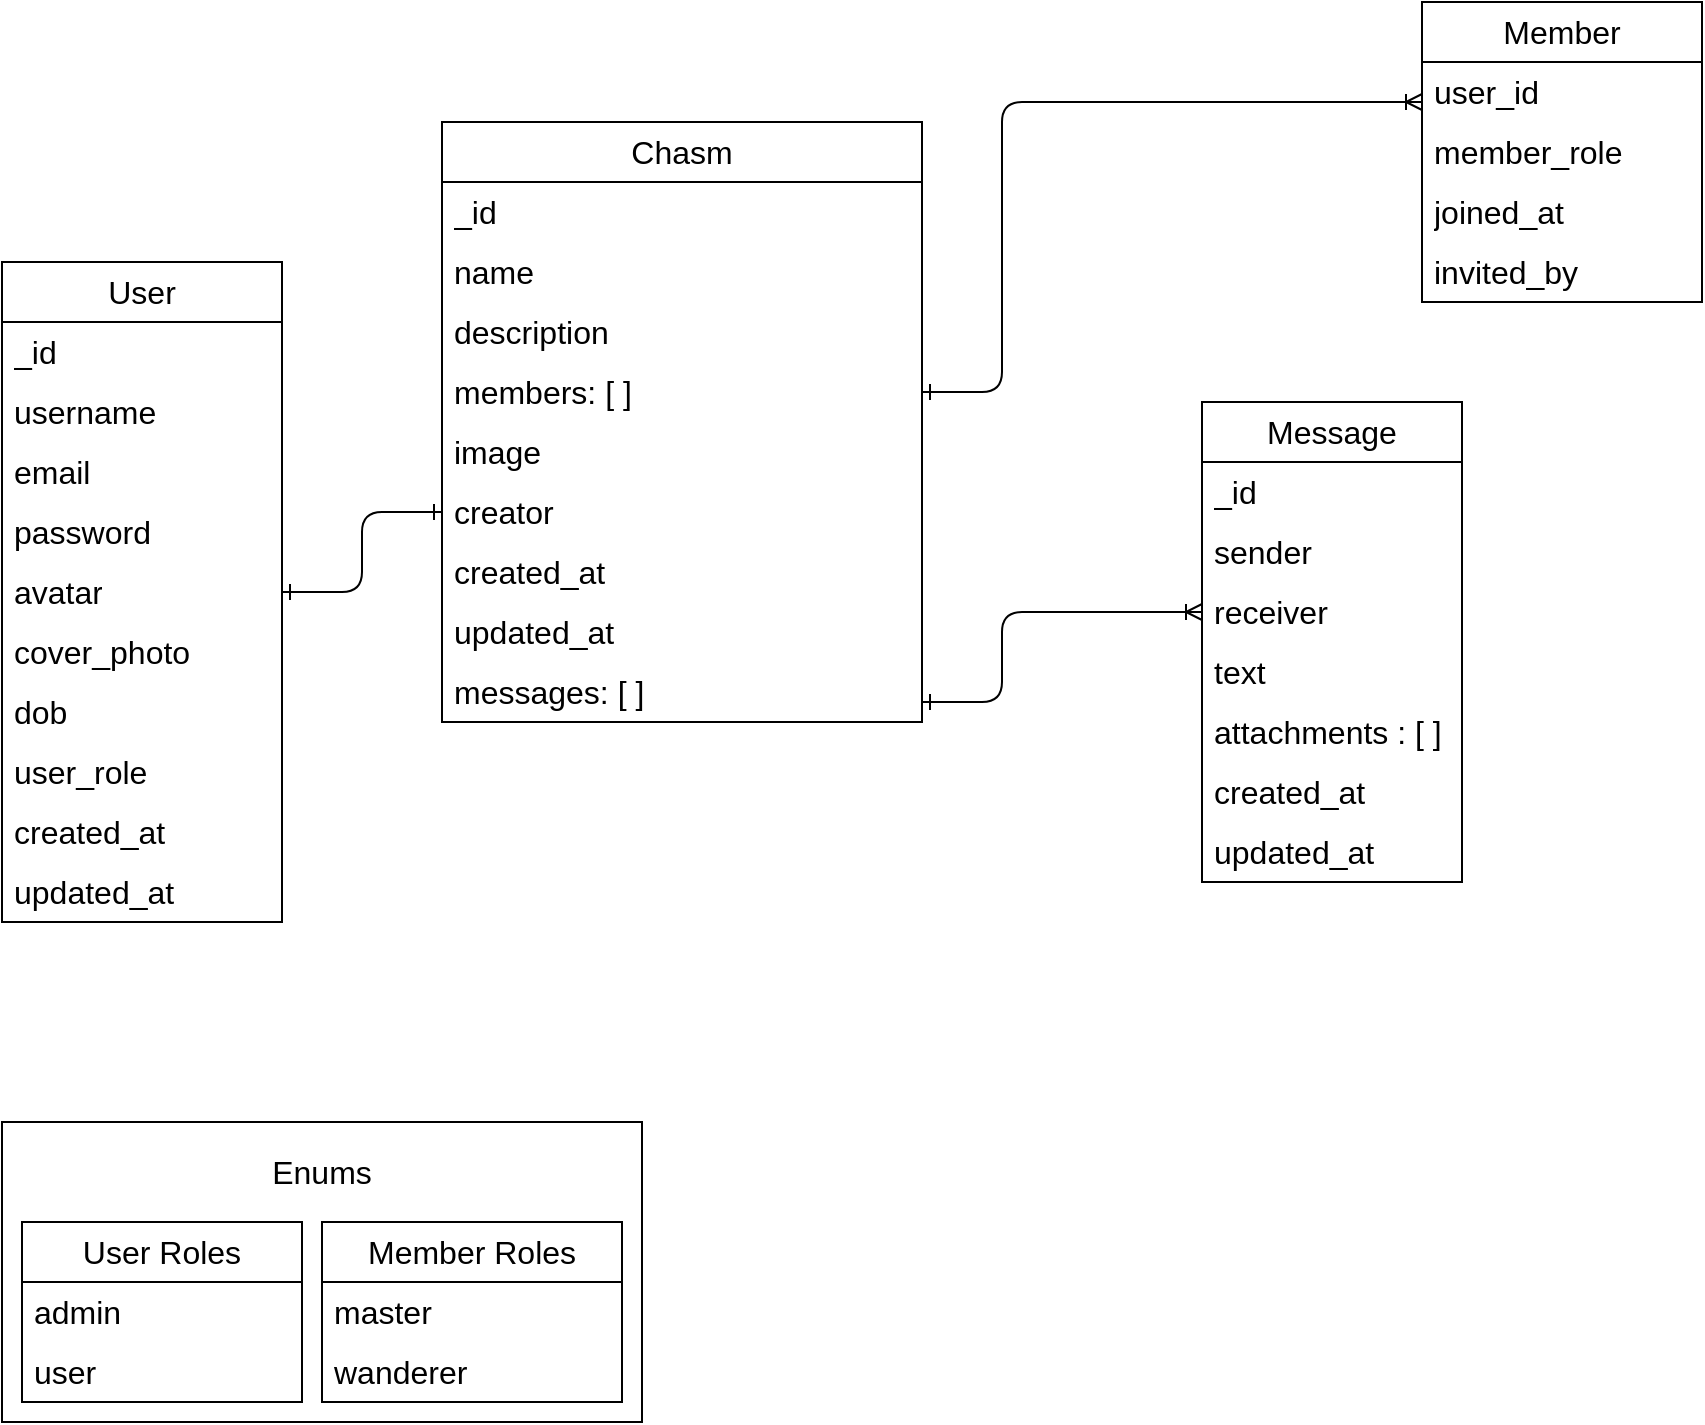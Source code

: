 <mxfile>
    <diagram id="PRSHGD-ktHSKCsaDY_uj" name="Page-1">
        <mxGraphModel dx="1122" dy="779" grid="1" gridSize="10" guides="1" tooltips="1" connect="1" arrows="1" fold="1" page="1" pageScale="1" pageWidth="850" pageHeight="1100" math="0" shadow="0">
            <root>
                <mxCell id="0"/>
                <mxCell id="1" parent="0"/>
                <mxCell id="84" style="html=1;fontSize=16;fontColor=default;startArrow=ERone;startFill=0;endArrow=ERone;endFill=0;elbow=vertical;edgeStyle=orthogonalEdgeStyle;" parent="1" source="5" target="76" edge="1">
                    <mxGeometry relative="1" as="geometry"/>
                </mxCell>
                <mxCell id="5" value="User" style="swimlane;fontStyle=0;childLayout=stackLayout;horizontal=1;startSize=30;horizontalStack=0;resizeParent=1;resizeParentMax=0;resizeLast=0;collapsible=1;marginBottom=0;whiteSpace=wrap;html=1;fontSize=16;swimlaneLine=1;" parent="1" vertex="1">
                    <mxGeometry x="20" y="190" width="140" height="330" as="geometry">
                        <mxRectangle x="540" y="150" width="80" height="40" as="alternateBounds"/>
                    </mxGeometry>
                </mxCell>
                <mxCell id="6" value="_id" style="text;strokeColor=none;fillColor=none;align=left;verticalAlign=middle;spacingLeft=4;spacingRight=4;overflow=hidden;points=[[0,0.5],[1,0.5]];portConstraint=eastwest;rotatable=0;whiteSpace=wrap;html=1;fontSize=16;" parent="5" vertex="1">
                    <mxGeometry y="30" width="140" height="30" as="geometry"/>
                </mxCell>
                <mxCell id="25" value="username" style="text;strokeColor=none;fillColor=none;align=left;verticalAlign=middle;spacingLeft=4;spacingRight=4;overflow=hidden;points=[[0,0.5],[1,0.5]];portConstraint=eastwest;rotatable=0;whiteSpace=wrap;html=1;fontSize=16;" parent="5" vertex="1">
                    <mxGeometry y="60" width="140" height="30" as="geometry"/>
                </mxCell>
                <mxCell id="7" value="email" style="text;strokeColor=none;fillColor=none;align=left;verticalAlign=middle;spacingLeft=4;spacingRight=4;overflow=hidden;points=[[0,0.5],[1,0.5]];portConstraint=eastwest;rotatable=0;whiteSpace=wrap;html=1;fontSize=16;" parent="5" vertex="1">
                    <mxGeometry y="90" width="140" height="30" as="geometry"/>
                </mxCell>
                <mxCell id="8" value="password" style="text;strokeColor=none;fillColor=none;align=left;verticalAlign=middle;spacingLeft=4;spacingRight=4;overflow=hidden;points=[[0,0.5],[1,0.5]];portConstraint=eastwest;rotatable=0;whiteSpace=wrap;html=1;fontSize=16;" parent="5" vertex="1">
                    <mxGeometry y="120" width="140" height="30" as="geometry"/>
                </mxCell>
                <mxCell id="11" value="avatar" style="text;strokeColor=none;fillColor=none;align=left;verticalAlign=middle;spacingLeft=4;spacingRight=4;overflow=hidden;points=[[0,0.5],[1,0.5]];portConstraint=eastwest;rotatable=0;whiteSpace=wrap;html=1;fontSize=16;" parent="5" vertex="1">
                    <mxGeometry y="150" width="140" height="30" as="geometry"/>
                </mxCell>
                <mxCell id="31" value="cover_photo" style="text;strokeColor=none;fillColor=none;align=left;verticalAlign=middle;spacingLeft=4;spacingRight=4;overflow=hidden;points=[[0,0.5],[1,0.5]];portConstraint=eastwest;rotatable=0;whiteSpace=wrap;html=1;fontSize=16;" parent="5" vertex="1">
                    <mxGeometry y="180" width="140" height="30" as="geometry"/>
                </mxCell>
                <mxCell id="32" value="dob" style="text;strokeColor=none;fillColor=none;align=left;verticalAlign=middle;spacingLeft=4;spacingRight=4;overflow=hidden;points=[[0,0.5],[1,0.5]];portConstraint=eastwest;rotatable=0;whiteSpace=wrap;html=1;fontSize=16;" parent="5" vertex="1">
                    <mxGeometry y="210" width="140" height="30" as="geometry"/>
                </mxCell>
                <mxCell id="53" value="user_role" style="text;strokeColor=none;fillColor=none;align=left;verticalAlign=middle;spacingLeft=4;spacingRight=4;overflow=hidden;points=[[0,0.5],[1,0.5]];portConstraint=eastwest;rotatable=0;whiteSpace=wrap;html=1;fontSize=16;" parent="5" vertex="1">
                    <mxGeometry y="240" width="140" height="30" as="geometry"/>
                </mxCell>
                <mxCell id="95" value="created_at" style="text;strokeColor=none;fillColor=none;align=left;verticalAlign=middle;spacingLeft=4;spacingRight=4;overflow=hidden;points=[[0,0.5],[1,0.5]];portConstraint=eastwest;rotatable=0;whiteSpace=wrap;html=1;fontSize=16;" parent="5" vertex="1">
                    <mxGeometry y="270" width="140" height="30" as="geometry"/>
                </mxCell>
                <mxCell id="96" value="updated_at" style="text;strokeColor=none;fillColor=none;align=left;verticalAlign=middle;spacingLeft=4;spacingRight=4;overflow=hidden;points=[[0,0.5],[1,0.5]];portConstraint=eastwest;rotatable=0;whiteSpace=wrap;html=1;fontSize=16;" parent="5" vertex="1">
                    <mxGeometry y="300" width="140" height="30" as="geometry"/>
                </mxCell>
                <mxCell id="27" value="Chasm" style="swimlane;fontStyle=0;childLayout=stackLayout;horizontal=1;startSize=30;horizontalStack=0;resizeParent=1;resizeParentMax=0;resizeLast=0;collapsible=1;marginBottom=0;whiteSpace=wrap;html=1;fontSize=16;" parent="1" vertex="1">
                    <mxGeometry x="240" y="120" width="240" height="300" as="geometry"/>
                </mxCell>
                <mxCell id="28" value="_id" style="text;strokeColor=none;fillColor=none;align=left;verticalAlign=middle;spacingLeft=4;spacingRight=4;overflow=hidden;points=[[0,0.5],[1,0.5]];portConstraint=eastwest;rotatable=0;whiteSpace=wrap;html=1;fontSize=16;" parent="27" vertex="1">
                    <mxGeometry y="30" width="240" height="30" as="geometry"/>
                </mxCell>
                <mxCell id="30" value="name" style="text;strokeColor=none;fillColor=none;align=left;verticalAlign=middle;spacingLeft=4;spacingRight=4;overflow=hidden;points=[[0,0.5],[1,0.5]];portConstraint=eastwest;rotatable=0;whiteSpace=wrap;html=1;fontSize=16;" parent="27" vertex="1">
                    <mxGeometry y="60" width="240" height="30" as="geometry"/>
                </mxCell>
                <mxCell id="107" value="description" style="text;strokeColor=none;fillColor=none;align=left;verticalAlign=middle;spacingLeft=4;spacingRight=4;overflow=hidden;points=[[0,0.5],[1,0.5]];portConstraint=eastwest;rotatable=0;whiteSpace=wrap;html=1;fontSize=16;" parent="27" vertex="1">
                    <mxGeometry y="90" width="240" height="30" as="geometry"/>
                </mxCell>
                <mxCell id="29" value="members: [ ]" style="text;strokeColor=none;fillColor=none;align=left;verticalAlign=middle;spacingLeft=4;spacingRight=4;overflow=hidden;points=[[0,0.5],[1,0.5]];portConstraint=eastwest;rotatable=0;whiteSpace=wrap;html=1;fontSize=16;" parent="27" vertex="1">
                    <mxGeometry y="120" width="240" height="30" as="geometry"/>
                </mxCell>
                <mxCell id="34" value="image" style="text;strokeColor=none;fillColor=none;align=left;verticalAlign=middle;spacingLeft=4;spacingRight=4;overflow=hidden;points=[[0,0.5],[1,0.5]];portConstraint=eastwest;rotatable=0;whiteSpace=wrap;html=1;fontSize=16;" parent="27" vertex="1">
                    <mxGeometry y="150" width="240" height="30" as="geometry"/>
                </mxCell>
                <mxCell id="76" value="creator" style="text;strokeColor=none;fillColor=none;align=left;verticalAlign=middle;spacingLeft=4;spacingRight=4;overflow=hidden;points=[[0,0.5],[1,0.5]];portConstraint=eastwest;rotatable=0;whiteSpace=wrap;html=1;fontSize=16;" parent="27" vertex="1">
                    <mxGeometry y="180" width="240" height="30" as="geometry"/>
                </mxCell>
                <mxCell id="101" value="created_at" style="text;strokeColor=none;fillColor=none;align=left;verticalAlign=middle;spacingLeft=4;spacingRight=4;overflow=hidden;points=[[0,0.5],[1,0.5]];portConstraint=eastwest;rotatable=0;whiteSpace=wrap;html=1;fontSize=16;" parent="27" vertex="1">
                    <mxGeometry y="210" width="240" height="30" as="geometry"/>
                </mxCell>
                <mxCell id="102" value="updated_at" style="text;strokeColor=none;fillColor=none;align=left;verticalAlign=middle;spacingLeft=4;spacingRight=4;overflow=hidden;points=[[0,0.5],[1,0.5]];portConstraint=eastwest;rotatable=0;whiteSpace=wrap;html=1;fontSize=16;" parent="27" vertex="1">
                    <mxGeometry y="240" width="240" height="30" as="geometry"/>
                </mxCell>
                <mxCell id="108" value="messages: [ ]" style="text;strokeColor=none;fillColor=none;align=left;verticalAlign=middle;spacingLeft=4;spacingRight=4;overflow=hidden;points=[[0,0.5],[1,0.5]];portConstraint=eastwest;rotatable=0;whiteSpace=wrap;html=1;fontSize=16;" parent="27" vertex="1">
                    <mxGeometry y="270" width="240" height="30" as="geometry"/>
                </mxCell>
                <mxCell id="61" value="" style="group" parent="1" vertex="1" connectable="0">
                    <mxGeometry x="20" y="620" width="320" height="150" as="geometry"/>
                </mxCell>
                <mxCell id="59" value="" style="group" parent="61" vertex="1" connectable="0">
                    <mxGeometry width="320" height="150" as="geometry"/>
                </mxCell>
                <mxCell id="57" value="" style="rounded=0;whiteSpace=wrap;html=1;fontSize=16;fontColor=default;fillColor=none;" parent="59" vertex="1">
                    <mxGeometry width="320" height="150" as="geometry"/>
                </mxCell>
                <mxCell id="56" value="Enums" style="text;html=1;strokeColor=none;fillColor=none;align=center;verticalAlign=middle;whiteSpace=wrap;rounded=0;fontSize=16;fontColor=default;" parent="59" vertex="1">
                    <mxGeometry x="115" y="10" width="90" height="30" as="geometry"/>
                </mxCell>
                <mxCell id="13" value="Member Roles" style="swimlane;fontStyle=0;childLayout=stackLayout;horizontal=1;startSize=30;horizontalStack=0;resizeParent=1;resizeParentMax=0;resizeLast=0;collapsible=1;marginBottom=0;whiteSpace=wrap;html=1;fontSize=16;swimlaneLine=1;" parent="61" vertex="1">
                    <mxGeometry x="160" y="50" width="150" height="90" as="geometry">
                        <mxRectangle x="540" y="150" width="80" height="40" as="alternateBounds"/>
                    </mxGeometry>
                </mxCell>
                <mxCell id="14" value="master" style="text;strokeColor=none;fillColor=none;align=left;verticalAlign=middle;spacingLeft=4;spacingRight=4;overflow=hidden;points=[[0,0.5],[1,0.5]];portConstraint=eastwest;rotatable=0;whiteSpace=wrap;html=1;fontSize=16;" parent="13" vertex="1">
                    <mxGeometry y="30" width="150" height="30" as="geometry"/>
                </mxCell>
                <mxCell id="26" value="wanderer" style="text;strokeColor=none;fillColor=none;align=left;verticalAlign=middle;spacingLeft=4;spacingRight=4;overflow=hidden;points=[[0,0.5],[1,0.5]];portConstraint=eastwest;rotatable=0;whiteSpace=wrap;html=1;fontSize=16;" parent="13" vertex="1">
                    <mxGeometry y="60" width="150" height="30" as="geometry"/>
                </mxCell>
                <mxCell id="48" value="User Roles" style="swimlane;fontStyle=0;childLayout=stackLayout;horizontal=1;startSize=30;horizontalStack=0;resizeParent=1;resizeParentMax=0;resizeLast=0;collapsible=1;marginBottom=0;whiteSpace=wrap;html=1;fontSize=16;" parent="61" vertex="1">
                    <mxGeometry x="10" y="50" width="140" height="90" as="geometry">
                        <mxRectangle x="-170" y="360" width="120" height="30" as="alternateBounds"/>
                    </mxGeometry>
                </mxCell>
                <mxCell id="52" value="admin" style="text;strokeColor=none;fillColor=none;align=left;verticalAlign=middle;spacingLeft=4;spacingRight=4;overflow=hidden;points=[[0,0.5],[1,0.5]];portConstraint=eastwest;rotatable=0;whiteSpace=wrap;html=1;fontSize=16;" parent="48" vertex="1">
                    <mxGeometry y="30" width="140" height="30" as="geometry"/>
                </mxCell>
                <mxCell id="51" value="user" style="text;strokeColor=none;fillColor=none;align=left;verticalAlign=middle;spacingLeft=4;spacingRight=4;overflow=hidden;points=[[0,0.5],[1,0.5]];portConstraint=eastwest;rotatable=0;whiteSpace=wrap;html=1;fontSize=16;" parent="48" vertex="1">
                    <mxGeometry y="60" width="140" height="30" as="geometry"/>
                </mxCell>
                <mxCell id="67" value="Message" style="swimlane;fontStyle=0;childLayout=stackLayout;horizontal=1;startSize=30;horizontalStack=0;resizeParent=1;resizeParentMax=0;resizeLast=0;collapsible=1;marginBottom=0;whiteSpace=wrap;html=1;fontSize=16;fontColor=default;fillColor=none;" parent="1" vertex="1">
                    <mxGeometry x="620" y="260" width="130" height="240" as="geometry"/>
                </mxCell>
                <mxCell id="68" value="_id" style="text;strokeColor=none;fillColor=none;align=left;verticalAlign=middle;spacingLeft=4;spacingRight=4;overflow=hidden;points=[[0,0.5],[1,0.5]];portConstraint=eastwest;rotatable=0;whiteSpace=wrap;html=1;fontSize=16;fontColor=default;" parent="67" vertex="1">
                    <mxGeometry y="30" width="130" height="30" as="geometry"/>
                </mxCell>
                <mxCell id="69" value="sender" style="text;strokeColor=none;fillColor=none;align=left;verticalAlign=middle;spacingLeft=4;spacingRight=4;overflow=hidden;points=[[0,0.5],[1,0.5]];portConstraint=eastwest;rotatable=0;whiteSpace=wrap;html=1;fontSize=16;fontColor=default;" parent="67" vertex="1">
                    <mxGeometry y="60" width="130" height="30" as="geometry"/>
                </mxCell>
                <mxCell id="70" value="receiver" style="text;strokeColor=none;fillColor=none;align=left;verticalAlign=middle;spacingLeft=4;spacingRight=4;overflow=hidden;points=[[0,0.5],[1,0.5]];portConstraint=eastwest;rotatable=0;whiteSpace=wrap;html=1;fontSize=16;fontColor=default;" parent="67" vertex="1">
                    <mxGeometry y="90" width="130" height="30" as="geometry"/>
                </mxCell>
                <mxCell id="71" value="text" style="text;strokeColor=none;fillColor=none;align=left;verticalAlign=middle;spacingLeft=4;spacingRight=4;overflow=hidden;points=[[0,0.5],[1,0.5]];portConstraint=eastwest;rotatable=0;whiteSpace=wrap;html=1;fontSize=16;fontColor=default;" parent="67" vertex="1">
                    <mxGeometry y="120" width="130" height="30" as="geometry"/>
                </mxCell>
                <mxCell id="104" value="attachments : [ ]" style="text;strokeColor=none;fillColor=none;align=left;verticalAlign=middle;spacingLeft=4;spacingRight=4;overflow=hidden;points=[[0,0.5],[1,0.5]];portConstraint=eastwest;rotatable=0;whiteSpace=wrap;html=1;fontSize=16;fontColor=default;" parent="67" vertex="1">
                    <mxGeometry y="150" width="130" height="30" as="geometry"/>
                </mxCell>
                <mxCell id="93" value="created_at" style="text;strokeColor=none;fillColor=none;align=left;verticalAlign=middle;spacingLeft=4;spacingRight=4;overflow=hidden;points=[[0,0.5],[1,0.5]];portConstraint=eastwest;rotatable=0;whiteSpace=wrap;html=1;fontSize=16;fontColor=default;" parent="67" vertex="1">
                    <mxGeometry y="180" width="130" height="30" as="geometry"/>
                </mxCell>
                <mxCell id="94" value="updated_at" style="text;strokeColor=none;fillColor=none;align=left;verticalAlign=middle;spacingLeft=4;spacingRight=4;overflow=hidden;points=[[0,0.5],[1,0.5]];portConstraint=eastwest;rotatable=0;whiteSpace=wrap;html=1;fontSize=16;fontColor=default;" parent="67" vertex="1">
                    <mxGeometry y="210" width="130" height="30" as="geometry"/>
                </mxCell>
                <mxCell id="92" style="edgeStyle=orthogonalEdgeStyle;rounded=1;sketch=0;jumpStyle=none;jumpSize=15;html=1;fontSize=16;fontColor=default;startArrow=ERoneToMany;startFill=0;endArrow=ERone;endFill=0;elbow=vertical;" parent="1" source="85" target="29" edge="1">
                    <mxGeometry relative="1" as="geometry">
                        <Array as="points">
                            <mxPoint x="520" y="110"/>
                            <mxPoint x="520" y="255"/>
                        </Array>
                        <mxPoint x="500" y="260" as="targetPoint"/>
                    </mxGeometry>
                </mxCell>
                <mxCell id="85" value="Member" style="swimlane;fontStyle=0;childLayout=stackLayout;horizontal=1;startSize=30;horizontalStack=0;resizeParent=1;resizeParentMax=0;resizeLast=0;collapsible=1;marginBottom=0;whiteSpace=wrap;html=1;fontSize=16;fontColor=default;fillColor=none;" parent="1" vertex="1">
                    <mxGeometry x="730" y="60" width="140" height="150" as="geometry"/>
                </mxCell>
                <mxCell id="86" value="user_id" style="text;strokeColor=none;fillColor=none;align=left;verticalAlign=middle;spacingLeft=4;spacingRight=4;overflow=hidden;points=[[0,0.5],[1,0.5]];portConstraint=eastwest;rotatable=0;whiteSpace=wrap;html=1;fontSize=16;fontColor=default;" parent="85" vertex="1">
                    <mxGeometry y="30" width="140" height="30" as="geometry"/>
                </mxCell>
                <mxCell id="87" value="member_role" style="text;strokeColor=none;fillColor=none;align=left;verticalAlign=middle;spacingLeft=4;spacingRight=4;overflow=hidden;points=[[0,0.5],[1,0.5]];portConstraint=eastwest;rotatable=0;whiteSpace=wrap;html=1;fontSize=16;fontColor=default;" parent="85" vertex="1">
                    <mxGeometry y="60" width="140" height="30" as="geometry"/>
                </mxCell>
                <mxCell id="99" value="joined_at" style="text;strokeColor=none;fillColor=none;align=left;verticalAlign=middle;spacingLeft=4;spacingRight=4;overflow=hidden;points=[[0,0.5],[1,0.5]];portConstraint=eastwest;rotatable=0;whiteSpace=wrap;html=1;fontSize=16;fontColor=default;" parent="85" vertex="1">
                    <mxGeometry y="90" width="140" height="30" as="geometry"/>
                </mxCell>
                <mxCell id="103" value="invited_by" style="text;strokeColor=none;fillColor=none;align=left;verticalAlign=middle;spacingLeft=4;spacingRight=4;overflow=hidden;points=[[0,0.5],[1,0.5]];portConstraint=eastwest;rotatable=0;whiteSpace=wrap;html=1;fontSize=16;fontColor=default;" parent="85" vertex="1">
                    <mxGeometry y="120" width="140" height="30" as="geometry"/>
                </mxCell>
                <mxCell id="110" style="edgeStyle=orthogonalEdgeStyle;rounded=1;sketch=0;jumpStyle=none;jumpSize=15;html=1;fontSize=16;fontColor=default;startArrow=ERoneToMany;startFill=0;endArrow=ERone;endFill=0;elbow=vertical;exitX=0;exitY=0.5;exitDx=0;exitDy=0;" parent="1" target="108" edge="1" source="70">
                    <mxGeometry relative="1" as="geometry">
                        <Array as="points">
                            <mxPoint x="520" y="365"/>
                            <mxPoint x="520" y="410"/>
                        </Array>
                        <mxPoint x="380" y="595" as="targetPoint"/>
                        <mxPoint x="610" y="400" as="sourcePoint"/>
                    </mxGeometry>
                </mxCell>
            </root>
        </mxGraphModel>
    </diagram>
</mxfile>